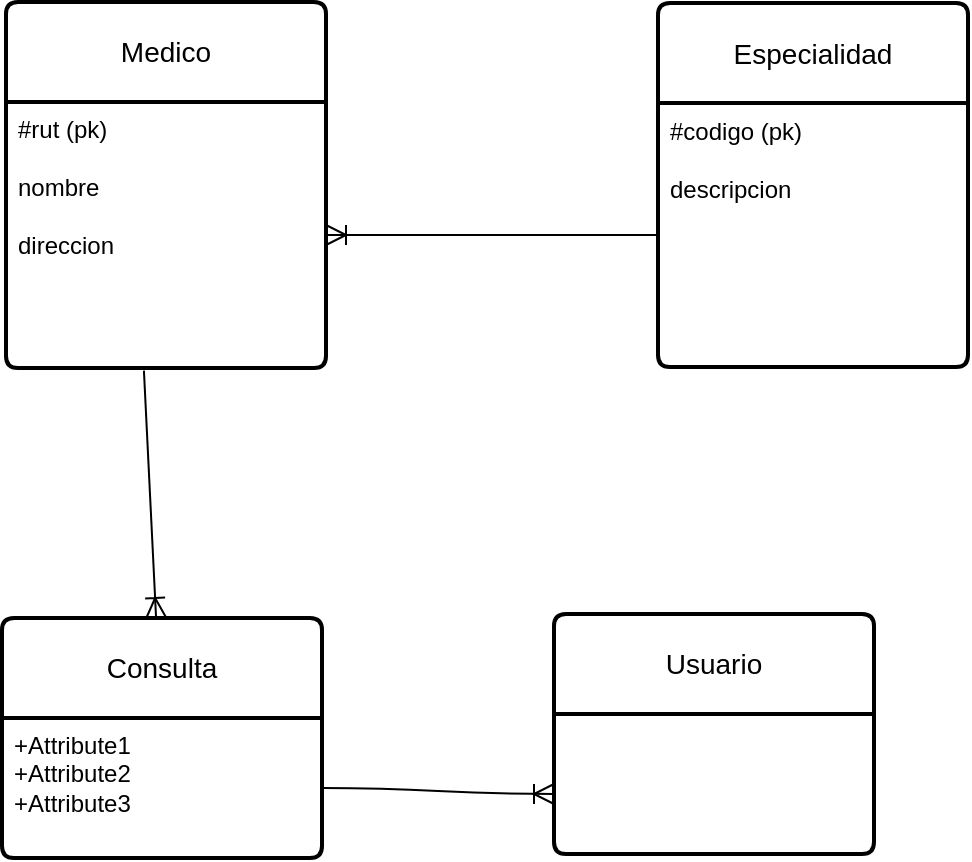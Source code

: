 <mxfile version="24.4.2" type="device">
  <diagram name="Página-1" id="qZPZG2GRxhvWbCDJIYZL">
    <mxGraphModel dx="457" dy="1128" grid="0" gridSize="10" guides="1" tooltips="1" connect="1" arrows="1" fold="1" page="0" pageScale="1" pageWidth="827" pageHeight="1169" math="0" shadow="0">
      <root>
        <mxCell id="0" />
        <mxCell id="1" parent="0" />
        <mxCell id="xMCQM_dsSWIcxbCVf5gB-1" value="Medico" style="swimlane;childLayout=stackLayout;horizontal=1;startSize=50;horizontalStack=0;rounded=1;fontSize=14;fontStyle=0;strokeWidth=2;resizeParent=0;resizeLast=1;shadow=0;dashed=0;align=center;arcSize=4;whiteSpace=wrap;html=1;" vertex="1" parent="1">
          <mxGeometry x="13" y="-388" width="160" height="183" as="geometry" />
        </mxCell>
        <mxCell id="xMCQM_dsSWIcxbCVf5gB-2" value="#rut (pk)&lt;div&gt;&lt;br&gt;&lt;div&gt;&lt;div&gt;nombre&lt;/div&gt;&lt;div&gt;&lt;br&gt;&lt;/div&gt;&lt;div&gt;direccion&lt;/div&gt;&lt;/div&gt;&lt;/div&gt;" style="align=left;strokeColor=none;fillColor=none;spacingLeft=4;fontSize=12;verticalAlign=top;resizable=0;rotatable=0;part=1;html=1;" vertex="1" parent="xMCQM_dsSWIcxbCVf5gB-1">
          <mxGeometry y="50" width="160" height="133" as="geometry" />
        </mxCell>
        <mxCell id="xMCQM_dsSWIcxbCVf5gB-3" value="Especialidad" style="swimlane;childLayout=stackLayout;horizontal=1;startSize=50;horizontalStack=0;rounded=1;fontSize=14;fontStyle=0;strokeWidth=2;resizeParent=0;resizeLast=1;shadow=0;dashed=0;align=center;arcSize=4;whiteSpace=wrap;html=1;" vertex="1" parent="1">
          <mxGeometry x="339" y="-387.5" width="155" height="182" as="geometry" />
        </mxCell>
        <mxCell id="xMCQM_dsSWIcxbCVf5gB-4" value="#codigo (pk)&lt;br&gt;&lt;div&gt;&lt;br&gt;&lt;/div&gt;&lt;div&gt;descripcion&lt;/div&gt;" style="align=left;strokeColor=none;fillColor=none;spacingLeft=4;fontSize=12;verticalAlign=top;resizable=0;rotatable=0;part=1;html=1;" vertex="1" parent="xMCQM_dsSWIcxbCVf5gB-3">
          <mxGeometry y="50" width="155" height="132" as="geometry" />
        </mxCell>
        <mxCell id="xMCQM_dsSWIcxbCVf5gB-13" value="Usuario" style="swimlane;childLayout=stackLayout;horizontal=1;startSize=50;horizontalStack=0;rounded=1;fontSize=14;fontStyle=0;strokeWidth=2;resizeParent=0;resizeLast=1;shadow=0;dashed=0;align=center;arcSize=4;whiteSpace=wrap;html=1;" vertex="1" parent="1">
          <mxGeometry x="287" y="-82" width="160" height="120" as="geometry" />
        </mxCell>
        <mxCell id="xMCQM_dsSWIcxbCVf5gB-16" value="Consulta" style="swimlane;childLayout=stackLayout;horizontal=1;startSize=50;horizontalStack=0;rounded=1;fontSize=14;fontStyle=0;strokeWidth=2;resizeParent=0;resizeLast=1;shadow=0;dashed=0;align=center;arcSize=4;whiteSpace=wrap;html=1;" vertex="1" parent="1">
          <mxGeometry x="11" y="-80" width="160" height="120" as="geometry" />
        </mxCell>
        <mxCell id="xMCQM_dsSWIcxbCVf5gB-17" value="+Attribute1&#xa;+Attribute2&#xa;+Attribute3" style="align=left;strokeColor=none;fillColor=none;spacingLeft=4;fontSize=12;verticalAlign=top;resizable=0;rotatable=0;part=1;html=1;" vertex="1" parent="xMCQM_dsSWIcxbCVf5gB-16">
          <mxGeometry y="50" width="160" height="70" as="geometry" />
        </mxCell>
        <mxCell id="xMCQM_dsSWIcxbCVf5gB-18" value="" style="edgeStyle=entityRelationEdgeStyle;fontSize=12;html=1;endArrow=ERoneToMany;rounded=0;startSize=8;endSize=8;curved=1;" edge="1" parent="1" source="xMCQM_dsSWIcxbCVf5gB-4" target="xMCQM_dsSWIcxbCVf5gB-2">
          <mxGeometry width="100" height="100" relative="1" as="geometry">
            <mxPoint x="186" y="-75" as="sourcePoint" />
            <mxPoint x="286" y="-175" as="targetPoint" />
          </mxGeometry>
        </mxCell>
        <mxCell id="xMCQM_dsSWIcxbCVf5gB-20" value="" style="fontSize=12;html=1;endArrow=ERoneToMany;rounded=0;startSize=8;endSize=8;exitX=0.431;exitY=1.01;exitDx=0;exitDy=0;exitPerimeter=0;" edge="1" parent="1" source="xMCQM_dsSWIcxbCVf5gB-2" target="xMCQM_dsSWIcxbCVf5gB-16">
          <mxGeometry width="100" height="100" relative="1" as="geometry">
            <mxPoint x="66" y="-175" as="sourcePoint" />
            <mxPoint x="82" y="-84" as="targetPoint" />
          </mxGeometry>
        </mxCell>
        <mxCell id="xMCQM_dsSWIcxbCVf5gB-21" value="" style="edgeStyle=entityRelationEdgeStyle;fontSize=12;html=1;endArrow=ERoneToMany;rounded=0;startSize=8;endSize=8;curved=1;entryX=0;entryY=0.75;entryDx=0;entryDy=0;" edge="1" parent="1" source="xMCQM_dsSWIcxbCVf5gB-17" target="xMCQM_dsSWIcxbCVf5gB-13">
          <mxGeometry width="100" height="100" relative="1" as="geometry">
            <mxPoint x="186" y="-75" as="sourcePoint" />
            <mxPoint x="286" y="-175" as="targetPoint" />
          </mxGeometry>
        </mxCell>
      </root>
    </mxGraphModel>
  </diagram>
</mxfile>
